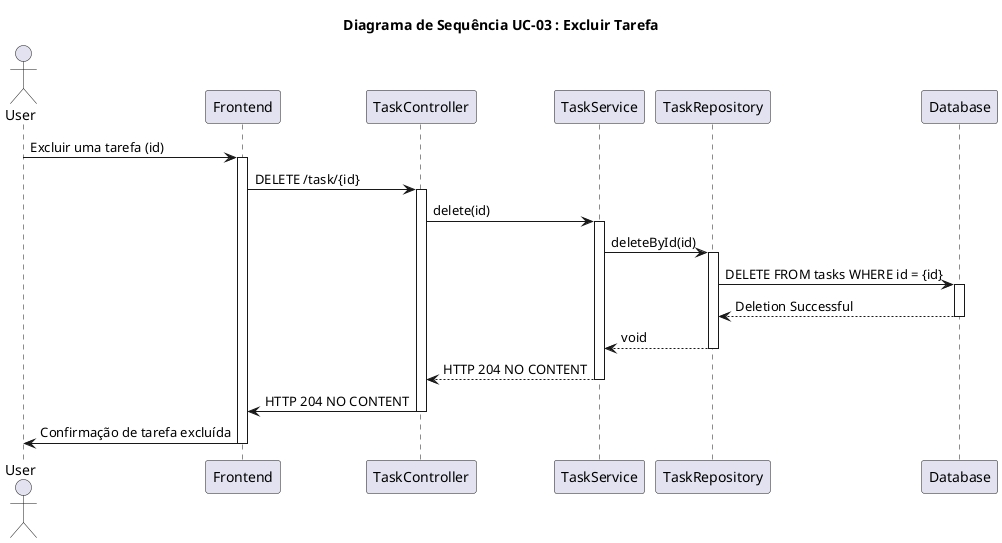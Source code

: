 @startuml 03.puml
title Diagrama de Sequência UC-03 : Excluir Tarefa

actor User
participant Frontend
participant TaskController
participant TaskService
participant TaskRepository
participant Database

User -> Frontend: Excluir uma tarefa (id)
activate Frontend
Frontend -> TaskController: DELETE /task/{id}
activate TaskController
TaskController -> TaskService: delete(id)
activate TaskService
TaskService -> TaskRepository: deleteById(id)
activate TaskRepository
TaskRepository -> Database: DELETE FROM tasks WHERE id = {id}
activate Database
Database --> TaskRepository: Deletion Successful
deactivate Database
TaskRepository --> TaskService: void
deactivate TaskRepository
TaskService --> TaskController: HTTP 204 NO CONTENT
deactivate TaskService
TaskController -> Frontend: HTTP 204 NO CONTENT
deactivate TaskController
Frontend -> User: Confirmação de tarefa excluída
deactivate Frontend
@enduml